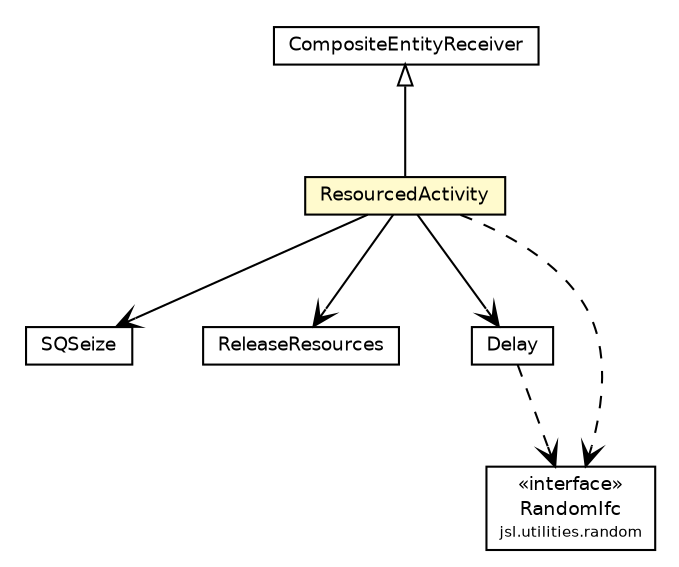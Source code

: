 #!/usr/local/bin/dot
#
# Class diagram 
# Generated by UMLGraph version 5.4 (http://www.umlgraph.org/)
#

digraph G {
	edge [fontname="Helvetica",fontsize=10,labelfontname="Helvetica",labelfontsize=10];
	node [fontname="Helvetica",fontsize=10,shape=plaintext];
	nodesep=0.25;
	ranksep=0.5;
	// jsl.modeling.elements.resource.SQSeize
	c183763 [label=<<table title="jsl.modeling.elements.resource.SQSeize" border="0" cellborder="1" cellspacing="0" cellpadding="2" port="p" href="./SQSeize.html">
		<tr><td><table border="0" cellspacing="0" cellpadding="1">
<tr><td align="center" balign="center"> SQSeize </td></tr>
		</table></td></tr>
		</table>>, URL="./SQSeize.html", fontname="Helvetica", fontcolor="black", fontsize=9.0];
	// jsl.modeling.elements.resource.ResourcedActivity
	c183781 [label=<<table title="jsl.modeling.elements.resource.ResourcedActivity" border="0" cellborder="1" cellspacing="0" cellpadding="2" port="p" bgcolor="lemonChiffon" href="./ResourcedActivity.html">
		<tr><td><table border="0" cellspacing="0" cellpadding="1">
<tr><td align="center" balign="center"> ResourcedActivity </td></tr>
		</table></td></tr>
		</table>>, URL="./ResourcedActivity.html", fontname="Helvetica", fontcolor="black", fontsize=9.0];
	// jsl.modeling.elements.resource.ReleaseResources
	c183788 [label=<<table title="jsl.modeling.elements.resource.ReleaseResources" border="0" cellborder="1" cellspacing="0" cellpadding="2" port="p" href="./ReleaseResources.html">
		<tr><td><table border="0" cellspacing="0" cellpadding="1">
<tr><td align="center" balign="center"> ReleaseResources </td></tr>
		</table></td></tr>
		</table>>, URL="./ReleaseResources.html", fontname="Helvetica", fontcolor="black", fontsize=9.0];
	// jsl.modeling.elements.resource.Delay
	c183821 [label=<<table title="jsl.modeling.elements.resource.Delay" border="0" cellborder="1" cellspacing="0" cellpadding="2" port="p" href="./Delay.html">
		<tr><td><table border="0" cellspacing="0" cellpadding="1">
<tr><td align="center" balign="center"> Delay </td></tr>
		</table></td></tr>
		</table>>, URL="./Delay.html", fontname="Helvetica", fontcolor="black", fontsize=9.0];
	// jsl.modeling.elements.resource.CompositeEntityReceiver
	c183824 [label=<<table title="jsl.modeling.elements.resource.CompositeEntityReceiver" border="0" cellborder="1" cellspacing="0" cellpadding="2" port="p" href="./CompositeEntityReceiver.html">
		<tr><td><table border="0" cellspacing="0" cellpadding="1">
<tr><td align="center" balign="center"> CompositeEntityReceiver </td></tr>
		</table></td></tr>
		</table>>, URL="./CompositeEntityReceiver.html", fontname="Helvetica", fontcolor="black", fontsize=9.0];
	// jsl.utilities.random.RandomIfc
	c184003 [label=<<table title="jsl.utilities.random.RandomIfc" border="0" cellborder="1" cellspacing="0" cellpadding="2" port="p" href="../../../utilities/random/RandomIfc.html">
		<tr><td><table border="0" cellspacing="0" cellpadding="1">
<tr><td align="center" balign="center"> &#171;interface&#187; </td></tr>
<tr><td align="center" balign="center"> RandomIfc </td></tr>
<tr><td align="center" balign="center"><font point-size="7.0"> jsl.utilities.random </font></td></tr>
		</table></td></tr>
		</table>>, URL="../../../utilities/random/RandomIfc.html", fontname="Helvetica", fontcolor="black", fontsize=9.0];
	//jsl.modeling.elements.resource.ResourcedActivity extends jsl.modeling.elements.resource.CompositeEntityReceiver
	c183824:p -> c183781:p [dir=back,arrowtail=empty];
	// jsl.modeling.elements.resource.ResourcedActivity NAVASSOC jsl.modeling.elements.resource.SQSeize
	c183781:p -> c183763:p [taillabel="", label="", headlabel="", fontname="Helvetica", fontcolor="black", fontsize=10.0, color="black", arrowhead=open];
	// jsl.modeling.elements.resource.ResourcedActivity NAVASSOC jsl.modeling.elements.resource.Delay
	c183781:p -> c183821:p [taillabel="", label="", headlabel="", fontname="Helvetica", fontcolor="black", fontsize=10.0, color="black", arrowhead=open];
	// jsl.modeling.elements.resource.ResourcedActivity NAVASSOC jsl.modeling.elements.resource.ReleaseResources
	c183781:p -> c183788:p [taillabel="", label="", headlabel="", fontname="Helvetica", fontcolor="black", fontsize=10.0, color="black", arrowhead=open];
	// jsl.modeling.elements.resource.ResourcedActivity DEPEND jsl.utilities.random.RandomIfc
	c183781:p -> c184003:p [taillabel="", label="", headlabel="", fontname="Helvetica", fontcolor="black", fontsize=10.0, color="black", arrowhead=open, style=dashed];
	// jsl.modeling.elements.resource.Delay DEPEND jsl.utilities.random.RandomIfc
	c183821:p -> c184003:p [taillabel="", label="", headlabel="", fontname="Helvetica", fontcolor="black", fontsize=10.0, color="black", arrowhead=open, style=dashed];
}

